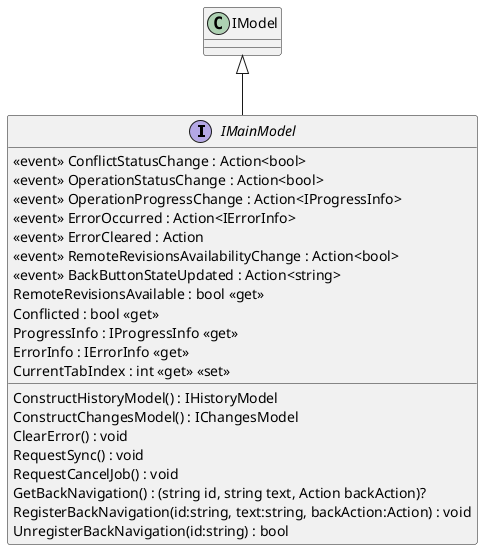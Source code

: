 @startuml
interface IMainModel {
     <<event>> ConflictStatusChange : Action<bool> 
     <<event>> OperationStatusChange : Action<bool> 
     <<event>> OperationProgressChange : Action<IProgressInfo> 
     <<event>> ErrorOccurred : Action<IErrorInfo> 
     <<event>> ErrorCleared : Action 
     <<event>> RemoteRevisionsAvailabilityChange : Action<bool> 
     <<event>> BackButtonStateUpdated : Action<string> 
    RemoteRevisionsAvailable : bool <<get>>
    Conflicted : bool <<get>>
    ProgressInfo : IProgressInfo <<get>>
    ErrorInfo : IErrorInfo <<get>>
    CurrentTabIndex : int <<get>> <<set>>
    ConstructHistoryModel() : IHistoryModel
    ConstructChangesModel() : IChangesModel
    ClearError() : void
    RequestSync() : void
    RequestCancelJob() : void
    GetBackNavigation() : (string id, string text, Action backAction)?
    RegisterBackNavigation(id:string, text:string, backAction:Action) : void
    UnregisterBackNavigation(id:string) : bool
}
IModel <|-- IMainModel
@enduml
